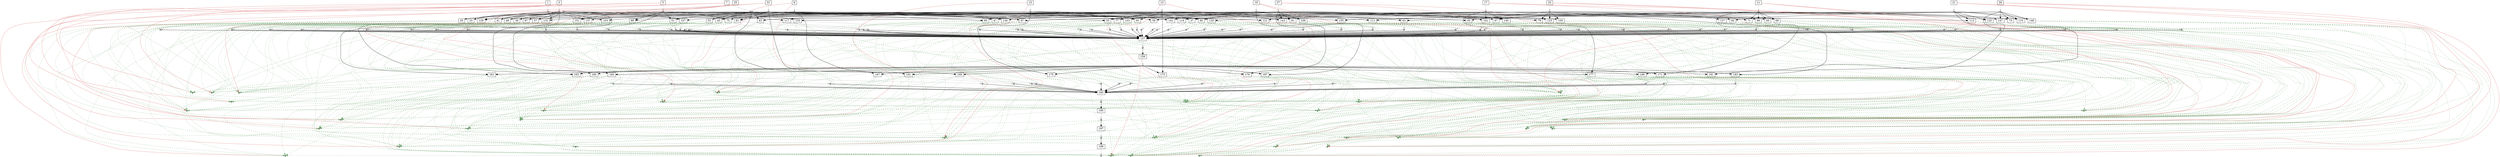 strict digraph  {
	node [label="\N"];
	1	 [height=0,
		shape=rect,
		size=13.8,
		width=0];
	2	 [fillcolor=gray,
		height=0.1,
		label="",
		shape=rect,
		size=0,
		style=filled,
		width=0.1];
	1 -> 2	 [color=gray,
		size=12601510.0];
	201	 [fillcolor="#88bb88",
		height=0.1,
		label="",
		shape=rect,
		size=0,
		style=filled,
		width=0.1];
	1 -> 201	 [color="#dd7777",
		size=4279284.0,
		weight=0];
	202	 [fillcolor="#88bb88",
		height=0.1,
		label="",
		shape=rect,
		size=0,
		style=filled,
		width=0.1];
	1 -> 202	 [color="#dd7777",
		size=4279284.0,
		weight=0];
	33	 [height=0,
		shape=rect,
		size=10.61,
		width=0];
	2 -> 33	 [size=0];
	117	 [height=0,
		shape=rect,
		size=10.59,
		width=0];
	2 -> 117	 [size=0];
	129	 [height=0,
		shape=rect,
		size=10.47,
		width=0];
	2 -> 129	 [size=0];
	137	 [height=0,
		shape=rect,
		size=10.52,
		width=0];
	2 -> 137	 [size=0];
	161	 [height=0,
		shape=rect,
		size=10.68,
		width=0];
	2 -> 161	 [size=0];
	3	 [height=0,
		shape=rect,
		size=13.42,
		width=0];
	4	 [fillcolor=gray,
		height=0.1,
		label="",
		shape=rect,
		size=0,
		style=filled,
		width=0.1];
	3 -> 4	 [color=gray,
		size=12524202.0];
	203	 [fillcolor="#88bb88",
		height=0.1,
		label="",
		shape=rect,
		size=0,
		style=filled,
		width=0.1];
	3 -> 203	 [color="#dd7777",
		size=4279284.0,
		weight=0];
	204	 [fillcolor="#88bb88",
		height=0.1,
		label="",
		shape=rect,
		size=0,
		style=filled,
		width=0.1];
	3 -> 204	 [color="#dd7777",
		size=4279284.0,
		weight=0];
	35	 [height=0,
		shape=rect,
		size=10.63,
		width=0];
	4 -> 35	 [size=0];
	37	 [height=0,
		shape=rect,
		size=10.45,
		width=0];
	4 -> 37	 [size=0];
	39	 [height=0,
		shape=rect,
		size=10.73,
		width=0];
	4 -> 39	 [size=0];
	87	 [height=0,
		shape=rect,
		size=10.75,
		width=0];
	4 -> 87	 [size=0];
	103	 [height=0,
		shape=rect,
		size=10.61,
		width=0];
	4 -> 103	 [size=0];
	163	 [height=0,
		shape=rect,
		size=10.79,
		width=0];
	4 -> 163	 [size=0];
	5	 [height=0,
		shape=rect,
		size=13.64,
		width=0];
	6	 [fillcolor=gray,
		height=0.1,
		label="",
		shape=rect,
		size=0,
		style=filled,
		width=0.1];
	5 -> 6	 [color=gray,
		size=12502684.0];
	205	 [fillcolor="#88bb88",
		height=0.1,
		label="",
		shape=rect,
		size=0,
		style=filled,
		width=0.1];
	5 -> 205	 [color="#dd7777",
		size=4279284.0,
		weight=0];
	206	 [fillcolor="#88bb88",
		height=0.1,
		label="",
		shape=rect,
		size=0,
		style=filled,
		width=0.1];
	5 -> 206	 [color="#dd7777",
		size=4279284.0,
		weight=0];
	41	 [height=0,
		shape=rect,
		size=10.59,
		width=0];
	6 -> 41	 [size=0];
	51	 [height=0,
		shape=rect,
		size=10.59,
		width=0];
	6 -> 51	 [size=0];
	75	 [height=0,
		shape=rect,
		size=10.62,
		width=0];
	6 -> 75	 [size=0];
	89	 [height=0,
		shape=rect,
		size=10.6,
		width=0];
	6 -> 89	 [size=0];
	97	 [height=0,
		shape=rect,
		size=10.62,
		width=0];
	6 -> 97	 [size=0];
	119	 [height=0,
		shape=rect,
		size=10.61,
		width=0];
	6 -> 119	 [size=0];
	151	 [height=0,
		shape=rect,
		size=10.49,
		width=0];
	6 -> 151	 [size=0];
	165	 [height=0,
		shape=rect,
		size=11.06,
		width=0];
	6 -> 165	 [size=0];
	7	 [height=0,
		shape=rect,
		size=13.56,
		width=0];
	8	 [fillcolor=gray,
		height=0.1,
		label="",
		shape=rect,
		size=0,
		style=filled,
		width=0.1];
	7 -> 8	 [color=gray,
		size=12538302.0];
	207	 [fillcolor="#88bb88",
		height=0.1,
		label="",
		shape=rect,
		size=0,
		style=filled,
		width=0.1];
	7 -> 207	 [color="#dd7777",
		size=4279284.0,
		weight=0];
	208	 [fillcolor="#88bb88",
		height=0.1,
		label="",
		shape=rect,
		size=0,
		style=filled,
		width=0.1];
	7 -> 208	 [color="#dd7777",
		size=4279284.0,
		weight=0];
	8 -> 35	 [size=0];
	43	 [height=0,
		shape=rect,
		size=10.57,
		width=0];
	8 -> 43	 [size=0];
	45	 [height=0,
		shape=rect,
		size=10.61,
		width=0];
	8 -> 45	 [size=0];
	47	 [height=0,
		shape=rect,
		size=10.6,
		width=0];
	8 -> 47	 [size=0];
	49	 [height=0,
		shape=rect,
		size=10.63,
		width=0];
	8 -> 49	 [size=0];
	53	 [height=0,
		shape=rect,
		size=10.68,
		width=0];
	8 -> 53	 [size=0];
	111	 [height=0,
		shape=rect,
		size=10.52,
		width=0];
	8 -> 111	 [size=0];
	121	 [height=0,
		shape=rect,
		size=10.44,
		width=0];
	8 -> 121	 [size=0];
	139	 [height=0,
		shape=rect,
		size=10.68,
		width=0];
	8 -> 139	 [size=0];
	167	 [height=0,
		shape=rect,
		size=10.94,
		width=0];
	8 -> 167	 [size=0];
	9	 [height=0,
		shape=rect,
		size=13.69,
		width=0];
	10	 [fillcolor=gray,
		height=0.1,
		label="",
		shape=rect,
		size=0,
		style=filled,
		width=0.1];
	9 -> 10	 [color=gray,
		size=12539774.0];
	209	 [fillcolor="#88bb88",
		height=0.1,
		label="",
		shape=rect,
		size=0,
		style=filled,
		width=0.1];
	9 -> 209	 [color="#dd7777",
		size=4279284.0,
		weight=0];
	210	 [fillcolor="#88bb88",
		height=0.1,
		label="",
		shape=rect,
		size=0,
		style=filled,
		width=0.1];
	9 -> 210	 [color="#dd7777",
		size=4279284.0,
		weight=0];
	10 -> 51	 [size=0];
	10 -> 53	 [size=0];
	55	 [height=0,
		shape=rect,
		size=10.49,
		width=0];
	10 -> 55	 [size=0];
	57	 [height=0,
		shape=rect,
		size=10.5,
		width=0];
	10 -> 57	 [size=0];
	59	 [height=0,
		shape=rect,
		size=10.5,
		width=0];
	10 -> 59	 [size=0];
	61	 [height=0,
		shape=rect,
		size=10.41,
		width=0];
	10 -> 61	 [size=0];
	141	 [height=0,
		shape=rect,
		size=10.54,
		width=0];
	10 -> 141	 [size=0];
	169	 [height=0,
		shape=rect,
		size=10.86,
		width=0];
	10 -> 169	 [size=0];
	11	 [height=0,
		shape=rect,
		size=13.38,
		width=0];
	12	 [fillcolor=gray,
		height=0.1,
		label="",
		shape=rect,
		size=0,
		style=filled,
		width=0.1];
	11 -> 12	 [color=gray,
		size=12575442.0];
	211	 [fillcolor="#88bb88",
		height=0.1,
		label="",
		shape=rect,
		size=0,
		style=filled,
		width=0.1];
	11 -> 211	 [color="#dd7777",
		size=4279284.0,
		weight=0];
	212	 [fillcolor="#88bb88",
		height=0.1,
		label="",
		shape=rect,
		size=0,
		style=filled,
		width=0.1];
	11 -> 212	 [color="#dd7777",
		size=4279284.0,
		weight=0];
	63	 [height=0,
		shape=rect,
		size=10.52,
		width=0];
	12 -> 63	 [size=0];
	65	 [height=0,
		shape=rect,
		size=10.49,
		width=0];
	12 -> 65	 [size=0];
	67	 [height=0,
		shape=rect,
		size=10.54,
		width=0];
	12 -> 67	 [size=0];
	69	 [height=0,
		shape=rect,
		size=10.63,
		width=0];
	12 -> 69	 [size=0];
	71	 [height=0,
		shape=rect,
		size=10.67,
		width=0];
	12 -> 71	 [size=0];
	73	 [height=0,
		shape=rect,
		size=10.55,
		width=0];
	12 -> 73	 [size=0];
	99	 [height=0,
		shape=rect,
		size=10.56,
		width=0];
	12 -> 99	 [size=0];
	147	 [height=0,
		shape=rect,
		size=10.51,
		width=0];
	12 -> 147	 [size=0];
	171	 [height=0,
		shape=rect,
		size=10.67,
		width=0];
	12 -> 171	 [size=0];
	13	 [height=0,
		shape=rect,
		size=13.68,
		width=0];
	14	 [fillcolor=gray,
		height=0.1,
		label="",
		shape=rect,
		size=0,
		style=filled,
		width=0.1];
	13 -> 14	 [color=gray,
		size=12570140.0];
	213	 [fillcolor="#88bb88",
		height=0.1,
		label="",
		shape=rect,
		size=0,
		style=filled,
		width=0.1];
	13 -> 213	 [color="#dd7777",
		size=4279284.0,
		weight=0];
	214	 [fillcolor="#88bb88",
		height=0.1,
		label="",
		shape=rect,
		size=0,
		style=filled,
		width=0.1];
	13 -> 214	 [color="#dd7777",
		size=4279284.0,
		weight=0];
	14 -> 43	 [size=0];
	14 -> 63	 [size=0];
	14 -> 75	 [size=0];
	77	 [height=0,
		shape=rect,
		size=10.71,
		width=0];
	14 -> 77	 [size=0];
	79	 [height=0,
		shape=rect,
		size=10.57,
		width=0];
	14 -> 79	 [size=0];
	81	 [height=0,
		shape=rect,
		size=10.5,
		width=0];
	14 -> 81	 [size=0];
	83	 [height=0,
		shape=rect,
		size=10.51,
		width=0];
	14 -> 83	 [size=0];
	85	 [height=0,
		shape=rect,
		size=10.62,
		width=0];
	14 -> 85	 [size=0];
	91	 [height=0,
		shape=rect,
		size=10.56,
		width=0];
	14 -> 91	 [size=0];
	143	 [height=0,
		shape=rect,
		size=10.74,
		width=0];
	14 -> 143	 [size=0];
	173	 [height=0,
		shape=rect,
		size=10.9,
		width=0];
	14 -> 173	 [size=0];
	15	 [height=0,
		shape=rect,
		size=13.68,
		width=0];
	16	 [fillcolor=gray,
		height=0.1,
		label="",
		shape=rect,
		size=0,
		style=filled,
		width=0.1];
	15 -> 16	 [color=gray,
		size=12545604.0];
	215	 [fillcolor="#88bb88",
		height=0.1,
		label="",
		shape=rect,
		size=0,
		style=filled,
		width=0.1];
	15 -> 215	 [color="#dd7777",
		size=4279284.0,
		weight=0];
	216	 [fillcolor="#88bb88",
		height=0.1,
		label="",
		shape=rect,
		size=0,
		style=filled,
		width=0.1];
	15 -> 216	 [color="#dd7777",
		size=4279284.0,
		weight=0];
	16 -> 45	 [size=0];
	16 -> 77	 [size=0];
	16 -> 87	 [size=0];
	16 -> 89	 [size=0];
	16 -> 91	 [size=0];
	93	 [height=0,
		shape=rect,
		size=10.28,
		width=0];
	16 -> 93	 [size=0];
	95	 [height=0,
		shape=rect,
		size=10.63,
		width=0];
	16 -> 95	 [size=0];
	131	 [height=0,
		shape=rect,
		size=10.61,
		width=0];
	16 -> 131	 [size=0];
	175	 [height=0,
		shape=rect,
		size=10.64,
		width=0];
	16 -> 175	 [size=0];
	17	 [height=0,
		shape=rect,
		size=13.38,
		width=0];
	18	 [fillcolor=gray,
		height=0.1,
		label="",
		shape=rect,
		size=0,
		style=filled,
		width=0.1];
	17 -> 18	 [color=gray,
		size=12551098.0];
	217	 [fillcolor="#88bb88",
		height=0.1,
		label="",
		shape=rect,
		size=0,
		style=filled,
		width=0.1];
	17 -> 217	 [color="#dd7777",
		size=4279284.0,
		weight=0];
	218	 [fillcolor="#88bb88",
		height=0.1,
		label="",
		shape=rect,
		size=0,
		style=filled,
		width=0.1];
	17 -> 218	 [color="#dd7777",
		size=4279284.0,
		weight=0];
	18 -> 65	 [size=0];
	18 -> 97	 [size=0];
	18 -> 99	 [size=0];
	101	 [height=0,
		shape=rect,
		size=10.52,
		width=0];
	18 -> 101	 [size=0];
	133	 [height=0,
		shape=rect,
		size=10.63,
		width=0];
	18 -> 133	 [size=0];
	145	 [height=0,
		shape=rect,
		size=10.48,
		width=0];
	18 -> 145	 [size=0];
	177	 [height=0,
		shape=rect,
		size=10.87,
		width=0];
	18 -> 177	 [size=0];
	19	 [height=0,
		shape=rect,
		size=13.64,
		width=0];
	20	 [fillcolor=gray,
		height=0.1,
		label="",
		shape=rect,
		size=0,
		style=filled,
		width=0.1];
	19 -> 20	 [color=gray,
		size=12529872.0];
	219	 [fillcolor="#88bb88",
		height=0.1,
		label="",
		shape=rect,
		size=0,
		style=filled,
		width=0.1];
	19 -> 219	 [color="#dd7777",
		size=4279284.0,
		weight=0];
	220	 [fillcolor="#88bb88",
		height=0.1,
		label="",
		shape=rect,
		size=0,
		style=filled,
		width=0.1];
	19 -> 220	 [color="#dd7777",
		size=4279284.0,
		weight=0];
	20 -> 47	 [size=0];
	20 -> 55	 [size=0];
	20 -> 67	 [size=0];
	20 -> 103	 [size=0];
	105	 [height=0,
		shape=rect,
		size=10.41,
		width=0];
	20 -> 105	 [size=0];
	107	 [height=0,
		shape=rect,
		size=10.74,
		width=0];
	20 -> 107	 [size=0];
	109	 [height=0,
		shape=rect,
		size=10.48,
		width=0];
	20 -> 109	 [size=0];
	123	 [height=0,
		shape=rect,
		size=10.78,
		width=0];
	20 -> 123	 [size=0];
	179	 [height=0,
		shape=rect,
		size=10.56,
		width=0];
	20 -> 179	 [size=0];
	21	 [height=0,
		shape=rect,
		size=13.57,
		width=0];
	22	 [fillcolor=gray,
		height=0.1,
		label="",
		shape=rect,
		size=0,
		style=filled,
		width=0.1];
	21 -> 22	 [color=gray,
		size=12539322.0];
	221	 [fillcolor="#88bb88",
		height=0.1,
		label="",
		shape=rect,
		size=0,
		style=filled,
		width=0.1];
	21 -> 221	 [color="#dd7777",
		size=4279284.0,
		weight=0];
	222	 [fillcolor="#88bb88",
		height=0.1,
		label="",
		shape=rect,
		size=0,
		style=filled,
		width=0.1];
	21 -> 222	 [color="#dd7777",
		size=4279284.0,
		weight=0];
	22 -> 37	 [size=0];
	22 -> 111	 [size=0];
	113	 [height=0,
		shape=rect,
		size=10.71,
		width=0];
	22 -> 113	 [size=0];
	115	 [height=0,
		shape=rect,
		size=10.46,
		width=0];
	22 -> 115	 [size=0];
	125	 [height=0,
		shape=rect,
		size=10.59,
		width=0];
	22 -> 125	 [size=0];
	135	 [height=0,
		shape=rect,
		size=10.67,
		width=0];
	22 -> 135	 [size=0];
	149	 [height=0,
		shape=rect,
		size=10.44,
		width=0];
	22 -> 149	 [size=0];
	181	 [height=0,
		shape=rect,
		size=10.67,
		width=0];
	22 -> 181	 [size=0];
	23	 [height=0,
		shape=rect,
		size=13.57,
		width=0];
	24	 [fillcolor=gray,
		height=0.1,
		label="",
		shape=rect,
		size=0,
		style=filled,
		width=0.1];
	23 -> 24	 [color=gray,
		size=12521048.0];
	223	 [fillcolor="#88bb88",
		height=0.1,
		label="",
		shape=rect,
		size=0,
		style=filled,
		width=0.1];
	23 -> 223	 [color="#dd7777",
		size=4279284.0,
		weight=0];
	224	 [fillcolor="#88bb88",
		height=0.1,
		label="",
		shape=rect,
		size=0,
		style=filled,
		width=0.1];
	23 -> 224	 [color="#dd7777",
		size=4279284.0,
		weight=0];
	24 -> 69	 [size=0];
	24 -> 79	 [size=0];
	24 -> 93	 [size=0];
	24 -> 105	 [size=0];
	24 -> 117	 [size=0];
	24 -> 119	 [size=0];
	24 -> 121	 [size=0];
	24 -> 123	 [size=0];
	24 -> 125	 [size=0];
	127	 [height=0,
		shape=rect,
		size=10.49,
		width=0];
	24 -> 127	 [size=0];
	183	 [height=0,
		shape=rect,
		size=10.68,
		width=0];
	24 -> 183	 [size=0];
	25	 [height=0,
		shape=rect,
		size=13.78,
		width=0];
	26	 [fillcolor=gray,
		height=0.1,
		label="",
		shape=rect,
		size=0,
		style=filled,
		width=0.1];
	25 -> 26	 [color=gray,
		size=12544798.0];
	225	 [fillcolor="#88bb88",
		height=0.1,
		label="",
		shape=rect,
		size=0,
		style=filled,
		width=0.1];
	25 -> 225	 [color="#dd7777",
		size=4279284.0,
		weight=0];
	226	 [fillcolor="#88bb88",
		height=0.1,
		label="",
		shape=rect,
		size=0,
		style=filled,
		width=0.1];
	25 -> 226	 [color="#dd7777",
		size=4279284.0,
		weight=0];
	26 -> 33	 [size=0];
	26 -> 41	 [size=0];
	26 -> 49	 [size=0];
	26 -> 57	 [size=0];
	26 -> 107	 [size=0];
	26 -> 129	 [size=0];
	26 -> 131	 [size=0];
	26 -> 133	 [size=0];
	26 -> 135	 [size=0];
	185	 [height=0,
		shape=rect,
		size=10.51,
		width=0];
	26 -> 185	 [size=0];
	27	 [height=0,
		shape=rect,
		size=13.62,
		width=0];
	28	 [fillcolor=gray,
		height=0.1,
		label="",
		shape=rect,
		size=0,
		style=filled,
		width=0.1];
	27 -> 28	 [color=gray,
		size=12559966.0];
	227	 [fillcolor="#88bb88",
		height=0.1,
		label="",
		shape=rect,
		size=0,
		style=filled,
		width=0.1];
	27 -> 227	 [color="#dd7777",
		size=4279284.0,
		weight=0];
	228	 [fillcolor="#88bb88",
		height=0.1,
		label="",
		shape=rect,
		size=0,
		style=filled,
		width=0.1];
	27 -> 228	 [color="#dd7777",
		size=4279284.0,
		weight=0];
	28 -> 59	 [size=0];
	28 -> 71	 [size=0];
	28 -> 81	 [size=0];
	28 -> 95	 [size=0];
	28 -> 101	 [size=0];
	28 -> 109	 [size=0];
	28 -> 113	 [size=0];
	28 -> 137	 [size=0];
	28 -> 139	 [size=0];
	28 -> 141	 [size=0];
	28 -> 143	 [size=0];
	28 -> 145	 [size=0];
	153	 [height=0,
		shape=rect,
		size=10.63,
		width=0];
	28 -> 153	 [size=0];
	187	 [height=0,
		shape=rect,
		size=10.75,
		width=0];
	28 -> 187	 [size=0];
	29	 [height=0,
		shape=rect,
		size=13.54,
		width=0];
	30	 [fillcolor=gray,
		height=0.1,
		label="",
		shape=rect,
		size=0,
		style=filled,
		width=0.1];
	29 -> 30	 [color=gray,
		size=12508528.0];
	229	 [fillcolor="#88bb88",
		height=0.1,
		label="",
		shape=rect,
		size=0,
		style=filled,
		width=0.1];
	29 -> 229	 [color="#dd7777",
		size=4279284.0,
		weight=0];
	230	 [fillcolor="#88bb88",
		height=0.1,
		label="",
		shape=rect,
		size=0,
		style=filled,
		width=0.1];
	29 -> 230	 [color="#dd7777",
		size=4279284.0,
		weight=0];
	30 -> 73	 [size=0];
	30 -> 83	 [size=0];
	30 -> 115	 [size=0];
	30 -> 147	 [size=0];
	30 -> 149	 [size=0];
	155	 [height=0,
		shape=rect,
		size=10.49,
		width=0];
	30 -> 155	 [size=0];
	189	 [height=0,
		shape=rect,
		size=10.48,
		width=0];
	30 -> 189	 [size=0];
	31	 [height=0,
		shape=rect,
		size=13.15,
		width=0];
	32	 [fillcolor=gray,
		height=0.1,
		label="",
		shape=rect,
		size=0,
		style=filled,
		width=0.1];
	31 -> 32	 [color=gray,
		size=12537296.0];
	231	 [fillcolor="#88bb88",
		height=0.1,
		label="",
		shape=rect,
		size=0,
		style=filled,
		width=0.1];
	31 -> 231	 [color="#dd7777",
		size=4279284.0,
		weight=0];
	232	 [fillcolor="#88bb88",
		height=0.1,
		label="",
		shape=rect,
		size=0,
		style=filled,
		width=0.1];
	31 -> 232	 [color="#dd7777",
		size=4279284.0,
		weight=0];
	32 -> 39	 [size=0];
	32 -> 61	 [size=0];
	32 -> 85	 [size=0];
	32 -> 151	 [size=0];
	32 -> 153	 [size=0];
	32 -> 155	 [size=0];
	191	 [height=0,
		shape=rect,
		size=10.52,
		width=0];
	32 -> 191	 [size=0];
	34	 [fillcolor=gray,
		height=0.1,
		label="",
		shape=rect,
		size=0,
		style=filled,
		width=0.1];
	33 -> 34	 [color=gray,
		size=16925638.0];
	33 -> 201	 [color="#77aa77",
		size=0,
		style=dashed,
		weight=0];
	33 -> 202	 [color="#77aa77",
		size=0,
		style=dashed,
		weight=0];
	33 -> 225	 [color="#77aa77",
		size=0,
		style=dashed,
		weight=0];
	33 -> 226	 [color="#77aa77",
		size=0,
		style=dashed,
		weight=0];
	157	 [height=0,
		shape=rect,
		size=4.96,
		width=0];
	34 -> 157	 [size=223794.0];
	36	 [fillcolor=gray,
		height=0.1,
		label="",
		shape=rect,
		size=0,
		style=filled,
		width=0.1];
	35 -> 36	 [color=gray,
		size=16841834.0];
	35 -> 203	 [color="#77aa77",
		size=0,
		style=dashed,
		weight=0];
	35 -> 204	 [color="#77aa77",
		size=0,
		style=dashed,
		weight=0];
	35 -> 207	 [color="#77aa77",
		size=0,
		style=dashed,
		weight=0];
	35 -> 208	 [color="#77aa77",
		size=0,
		style=dashed,
		weight=0];
	36 -> 157	 [size=223794.0];
	38	 [fillcolor=gray,
		height=0.1,
		label="",
		shape=rect,
		size=0,
		style=filled,
		width=0.1];
	37 -> 38	 [color=gray,
		size=16842854.0];
	37 -> 203	 [color="#77aa77",
		size=0,
		style=dashed,
		weight=0];
	37 -> 204	 [color="#77aa77",
		size=0,
		style=dashed,
		weight=0];
	37 -> 221	 [color="#77aa77",
		size=0,
		style=dashed,
		weight=0];
	37 -> 222	 [color="#77aa77",
		size=0,
		style=dashed,
		weight=0];
	38 -> 157	 [size=223794.0];
	40	 [fillcolor=gray,
		height=0.1,
		label="",
		shape=rect,
		size=0,
		style=filled,
		width=0.1];
	39 -> 40	 [color=gray,
		size=16840828.0];
	39 -> 203	 [color="#77aa77",
		size=0,
		style=dashed,
		weight=0];
	39 -> 204	 [color="#77aa77",
		size=0,
		style=dashed,
		weight=0];
	39 -> 231	 [color="#77aa77",
		size=0,
		style=dashed,
		weight=0];
	39 -> 232	 [color="#77aa77",
		size=0,
		style=dashed,
		weight=0];
	40 -> 157	 [size=223794.0];
	42	 [fillcolor=gray,
		height=0.1,
		label="",
		shape=rect,
		size=0,
		style=filled,
		width=0.1];
	41 -> 42	 [color=gray,
		size=16826812.0];
	41 -> 205	 [color="#77aa77",
		size=0,
		style=dashed,
		weight=0];
	41 -> 206	 [color="#77aa77",
		size=0,
		style=dashed,
		weight=0];
	41 -> 225	 [color="#77aa77",
		size=0,
		style=dashed,
		weight=0];
	41 -> 226	 [color="#77aa77",
		size=0,
		style=dashed,
		weight=0];
	42 -> 157	 [size=223794.0];
	44	 [fillcolor=gray,
		height=0.1,
		label="",
		shape=rect,
		size=0,
		style=filled,
		width=0.1];
	43 -> 44	 [color=gray,
		size=16887772.0];
	43 -> 207	 [color="#77aa77",
		size=0,
		style=dashed,
		weight=0];
	43 -> 208	 [color="#77aa77",
		size=0,
		style=dashed,
		weight=0];
	43 -> 213	 [color="#77aa77",
		size=0,
		style=dashed,
		weight=0];
	43 -> 214	 [color="#77aa77",
		size=0,
		style=dashed,
		weight=0];
	44 -> 157	 [size=223794.0];
	46	 [fillcolor=gray,
		height=0.1,
		label="",
		shape=rect,
		size=0,
		style=filled,
		width=0.1];
	45 -> 46	 [color=gray,
		size=16863236.0];
	45 -> 207	 [color="#77aa77",
		size=0,
		style=dashed,
		weight=0];
	45 -> 208	 [color="#77aa77",
		size=0,
		style=dashed,
		weight=0];
	45 -> 215	 [color="#77aa77",
		size=0,
		style=dashed,
		weight=0];
	45 -> 216	 [color="#77aa77",
		size=0,
		style=dashed,
		weight=0];
	46 -> 157	 [size=223794.0];
	48	 [fillcolor=gray,
		height=0.1,
		label="",
		shape=rect,
		size=0,
		style=filled,
		width=0.1];
	47 -> 48	 [color=gray,
		size=16847504.0];
	47 -> 207	 [color="#77aa77",
		size=0,
		style=dashed,
		weight=0];
	47 -> 208	 [color="#77aa77",
		size=0,
		style=dashed,
		weight=0];
	47 -> 219	 [color="#77aa77",
		size=0,
		style=dashed,
		weight=0];
	47 -> 220	 [color="#77aa77",
		size=0,
		style=dashed,
		weight=0];
	48 -> 157	 [size=223794.0];
	50	 [fillcolor=gray,
		height=0.1,
		label="",
		shape=rect,
		size=0,
		style=filled,
		width=0.1];
	49 -> 50	 [color=gray,
		size=16862430.0];
	49 -> 207	 [color="#77aa77",
		size=0,
		style=dashed,
		weight=0];
	49 -> 208	 [color="#77aa77",
		size=0,
		style=dashed,
		weight=0];
	49 -> 225	 [color="#77aa77",
		size=0,
		style=dashed,
		weight=0];
	49 -> 226	 [color="#77aa77",
		size=0,
		style=dashed,
		weight=0];
	50 -> 157	 [size=223794.0];
	52	 [fillcolor=gray,
		height=0.1,
		label="",
		shape=rect,
		size=0,
		style=filled,
		width=0.1];
	51 -> 52	 [color=gray,
		size=16821788.0];
	51 -> 205	 [color="#77aa77",
		size=0,
		style=dashed,
		weight=0];
	51 -> 206	 [color="#77aa77",
		size=0,
		style=dashed,
		weight=0];
	51 -> 209	 [color="#77aa77",
		size=0,
		style=dashed,
		weight=0];
	51 -> 210	 [color="#77aa77",
		size=0,
		style=dashed,
		weight=0];
	52 -> 157	 [size=223794.0];
	54	 [fillcolor=gray,
		height=0.1,
		label="",
		shape=rect,
		size=0,
		style=filled,
		width=0.1];
	53 -> 54	 [color=gray,
		size=16857406.0];
	53 -> 207	 [color="#77aa77",
		size=0,
		style=dashed,
		weight=0];
	53 -> 208	 [color="#77aa77",
		size=0,
		style=dashed,
		weight=0];
	53 -> 209	 [color="#77aa77",
		size=0,
		style=dashed,
		weight=0];
	53 -> 210	 [color="#77aa77",
		size=0,
		style=dashed,
		weight=0];
	54 -> 157	 [size=223794.0];
	56	 [fillcolor=gray,
		height=0.1,
		label="",
		shape=rect,
		size=0,
		style=filled,
		width=0.1];
	55 -> 56	 [color=gray,
		size=16848976.0];
	55 -> 209	 [color="#77aa77",
		size=0,
		style=dashed,
		weight=0];
	55 -> 210	 [color="#77aa77",
		size=0,
		style=dashed,
		weight=0];
	55 -> 219	 [color="#77aa77",
		size=0,
		style=dashed,
		weight=0];
	55 -> 220	 [color="#77aa77",
		size=0,
		style=dashed,
		weight=0];
	56 -> 157	 [size=223794.0];
	58	 [fillcolor=gray,
		height=0.1,
		label="",
		shape=rect,
		size=0,
		style=filled,
		width=0.1];
	57 -> 58	 [color=gray,
		size=16863902.0];
	57 -> 209	 [color="#77aa77",
		size=0,
		style=dashed,
		weight=0];
	57 -> 210	 [color="#77aa77",
		size=0,
		style=dashed,
		weight=0];
	57 -> 225	 [color="#77aa77",
		size=0,
		style=dashed,
		weight=0];
	57 -> 226	 [color="#77aa77",
		size=0,
		style=dashed,
		weight=0];
	58 -> 157	 [size=223794.0];
	60	 [fillcolor=gray,
		height=0.1,
		label="",
		shape=rect,
		size=0,
		style=filled,
		width=0.1];
	59 -> 60	 [color=gray,
		size=16879070.0];
	59 -> 209	 [color="#77aa77",
		size=0,
		style=dashed,
		weight=0];
	59 -> 210	 [color="#77aa77",
		size=0,
		style=dashed,
		weight=0];
	59 -> 227	 [color="#77aa77",
		size=0,
		style=dashed,
		weight=0];
	59 -> 228	 [color="#77aa77",
		size=0,
		style=dashed,
		weight=0];
	60 -> 157	 [size=223794.0];
	62	 [fillcolor=gray,
		height=0.1,
		label="",
		shape=rect,
		size=0,
		style=filled,
		width=0.1];
	61 -> 62	 [color=gray,
		size=16856400.0];
	61 -> 209	 [color="#77aa77",
		size=0,
		style=dashed,
		weight=0];
	61 -> 210	 [color="#77aa77",
		size=0,
		style=dashed,
		weight=0];
	61 -> 231	 [color="#77aa77",
		size=0,
		style=dashed,
		weight=0];
	61 -> 232	 [color="#77aa77",
		size=0,
		style=dashed,
		weight=0];
	62 -> 157	 [size=223794.0];
	64	 [fillcolor=gray,
		height=0.1,
		label="",
		shape=rect,
		size=0,
		style=filled,
		width=0.1];
	63 -> 64	 [color=gray,
		size=16924912.0];
	63 -> 211	 [color="#77aa77",
		size=0,
		style=dashed,
		weight=0];
	63 -> 212	 [color="#77aa77",
		size=0,
		style=dashed,
		weight=0];
	63 -> 213	 [color="#77aa77",
		size=0,
		style=dashed,
		weight=0];
	63 -> 214	 [color="#77aa77",
		size=0,
		style=dashed,
		weight=0];
	64 -> 157	 [size=223794.0];
	66	 [fillcolor=gray,
		height=0.1,
		label="",
		shape=rect,
		size=0,
		style=filled,
		width=0.1];
	65 -> 66	 [color=gray,
		size=16905870.0];
	65 -> 211	 [color="#77aa77",
		size=0,
		style=dashed,
		weight=0];
	65 -> 212	 [color="#77aa77",
		size=0,
		style=dashed,
		weight=0];
	65 -> 217	 [color="#77aa77",
		size=0,
		style=dashed,
		weight=0];
	65 -> 218	 [color="#77aa77",
		size=0,
		style=dashed,
		weight=0];
	66 -> 157	 [size=223794.0];
	68	 [fillcolor=gray,
		height=0.1,
		label="",
		shape=rect,
		size=0,
		style=filled,
		width=0.1];
	67 -> 68	 [color=gray,
		size=16884644.0];
	67 -> 211	 [color="#77aa77",
		size=0,
		style=dashed,
		weight=0];
	67 -> 212	 [color="#77aa77",
		size=0,
		style=dashed,
		weight=0];
	67 -> 219	 [color="#77aa77",
		size=0,
		style=dashed,
		weight=0];
	67 -> 220	 [color="#77aa77",
		size=0,
		style=dashed,
		weight=0];
	68 -> 157	 [size=223794.0];
	70	 [fillcolor=gray,
		height=0.1,
		label="",
		shape=rect,
		size=0,
		style=filled,
		width=0.1];
	69 -> 70	 [color=gray,
		size=16875820.0];
	69 -> 211	 [color="#77aa77",
		size=0,
		style=dashed,
		weight=0];
	69 -> 212	 [color="#77aa77",
		size=0,
		style=dashed,
		weight=0];
	69 -> 223	 [color="#77aa77",
		size=0,
		style=dashed,
		weight=0];
	69 -> 224	 [color="#77aa77",
		size=0,
		style=dashed,
		weight=0];
	70 -> 157	 [size=223794.0];
	72	 [fillcolor=gray,
		height=0.1,
		label="",
		shape=rect,
		size=0,
		style=filled,
		width=0.1];
	71 -> 72	 [color=gray,
		size=16914738.0];
	71 -> 211	 [color="#77aa77",
		size=0,
		style=dashed,
		weight=0];
	71 -> 212	 [color="#77aa77",
		size=0,
		style=dashed,
		weight=0];
	71 -> 227	 [color="#77aa77",
		size=0,
		style=dashed,
		weight=0];
	71 -> 228	 [color="#77aa77",
		size=0,
		style=dashed,
		weight=0];
	72 -> 157	 [size=223794.0];
	74	 [fillcolor=gray,
		height=0.1,
		label="",
		shape=rect,
		size=0,
		style=filled,
		width=0.1];
	73 -> 74	 [color=gray,
		size=16863300.0];
	73 -> 211	 [color="#77aa77",
		size=0,
		style=dashed,
		weight=0];
	73 -> 212	 [color="#77aa77",
		size=0,
		style=dashed,
		weight=0];
	73 -> 229	 [color="#77aa77",
		size=0,
		style=dashed,
		weight=0];
	73 -> 230	 [color="#77aa77",
		size=0,
		style=dashed,
		weight=0];
	74 -> 157	 [size=223794.0];
	76	 [fillcolor=gray,
		height=0.1,
		label="",
		shape=rect,
		size=0,
		style=filled,
		width=0.1];
	75 -> 76	 [color=gray,
		size=16852154.0];
	75 -> 205	 [color="#77aa77",
		size=0,
		style=dashed,
		weight=0];
	75 -> 206	 [color="#77aa77",
		size=0,
		style=dashed,
		weight=0];
	75 -> 213	 [color="#77aa77",
		size=0,
		style=dashed,
		weight=0];
	75 -> 214	 [color="#77aa77",
		size=0,
		style=dashed,
		weight=0];
	76 -> 157	 [size=223794.0];
	78	 [fillcolor=gray,
		height=0.1,
		label="",
		shape=rect,
		size=0,
		style=filled,
		width=0.1];
	77 -> 78	 [color=gray,
		size=16895074.0];
	77 -> 213	 [color="#77aa77",
		size=0,
		style=dashed,
		weight=0];
	77 -> 214	 [color="#77aa77",
		size=0,
		style=dashed,
		weight=0];
	77 -> 215	 [color="#77aa77",
		size=0,
		style=dashed,
		weight=0];
	77 -> 216	 [color="#77aa77",
		size=0,
		style=dashed,
		weight=0];
	78 -> 157	 [size=223794.0];
	80	 [fillcolor=gray,
		height=0.1,
		label="",
		shape=rect,
		size=0,
		style=filled,
		width=0.1];
	79 -> 80	 [color=gray,
		size=16870518.0];
	79 -> 213	 [color="#77aa77",
		size=0,
		style=dashed,
		weight=0];
	79 -> 214	 [color="#77aa77",
		size=0,
		style=dashed,
		weight=0];
	79 -> 223	 [color="#77aa77",
		size=0,
		style=dashed,
		weight=0];
	79 -> 224	 [color="#77aa77",
		size=0,
		style=dashed,
		weight=0];
	80 -> 157	 [size=223794.0];
	82	 [fillcolor=gray,
		height=0.1,
		label="",
		shape=rect,
		size=0,
		style=filled,
		width=0.1];
	81 -> 82	 [color=gray,
		size=16909436.0];
	81 -> 213	 [color="#77aa77",
		size=0,
		style=dashed,
		weight=0];
	81 -> 214	 [color="#77aa77",
		size=0,
		style=dashed,
		weight=0];
	81 -> 227	 [color="#77aa77",
		size=0,
		style=dashed,
		weight=0];
	81 -> 228	 [color="#77aa77",
		size=0,
		style=dashed,
		weight=0];
	82 -> 157	 [size=223794.0];
	84	 [fillcolor=gray,
		height=0.1,
		label="",
		shape=rect,
		size=0,
		style=filled,
		width=0.1];
	83 -> 84	 [color=gray,
		size=16857998.0];
	83 -> 213	 [color="#77aa77",
		size=0,
		style=dashed,
		weight=0];
	83 -> 214	 [color="#77aa77",
		size=0,
		style=dashed,
		weight=0];
	83 -> 229	 [color="#77aa77",
		size=0,
		style=dashed,
		weight=0];
	83 -> 230	 [color="#77aa77",
		size=0,
		style=dashed,
		weight=0];
	84 -> 157	 [size=223794.0];
	86	 [fillcolor=gray,
		height=0.1,
		label="",
		shape=rect,
		size=0,
		style=filled,
		width=0.1];
	85 -> 86	 [color=gray,
		size=16886766.0];
	85 -> 213	 [color="#77aa77",
		size=0,
		style=dashed,
		weight=0];
	85 -> 214	 [color="#77aa77",
		size=0,
		style=dashed,
		weight=0];
	85 -> 231	 [color="#77aa77",
		size=0,
		style=dashed,
		weight=0];
	85 -> 232	 [color="#77aa77",
		size=0,
		style=dashed,
		weight=0];
	86 -> 157	 [size=223794.0];
	88	 [fillcolor=gray,
		height=0.1,
		label="",
		shape=rect,
		size=0,
		style=filled,
		width=0.1];
	87 -> 88	 [color=gray,
		size=16849136.0];
	87 -> 203	 [color="#77aa77",
		size=0,
		style=dashed,
		weight=0];
	87 -> 204	 [color="#77aa77",
		size=0,
		style=dashed,
		weight=0];
	87 -> 215	 [color="#77aa77",
		size=0,
		style=dashed,
		weight=0];
	87 -> 216	 [color="#77aa77",
		size=0,
		style=dashed,
		weight=0];
	88 -> 157	 [size=223794.0];
	90	 [fillcolor=gray,
		height=0.1,
		label="",
		shape=rect,
		size=0,
		style=filled,
		width=0.1];
	89 -> 90	 [color=gray,
		size=16827618.0];
	89 -> 205	 [color="#77aa77",
		size=0,
		style=dashed,
		weight=0];
	89 -> 206	 [color="#77aa77",
		size=0,
		style=dashed,
		weight=0];
	89 -> 215	 [color="#77aa77",
		size=0,
		style=dashed,
		weight=0];
	89 -> 216	 [color="#77aa77",
		size=0,
		style=dashed,
		weight=0];
	90 -> 157	 [size=223794.0];
	92	 [fillcolor=gray,
		height=0.1,
		label="",
		shape=rect,
		size=0,
		style=filled,
		width=0.1];
	91 -> 92	 [color=gray,
		size=16895074.0];
	91 -> 213	 [color="#77aa77",
		size=0,
		style=dashed,
		weight=0];
	91 -> 214	 [color="#77aa77",
		size=0,
		style=dashed,
		weight=0];
	91 -> 215	 [color="#77aa77",
		size=0,
		style=dashed,
		weight=0];
	91 -> 216	 [color="#77aa77",
		size=0,
		style=dashed,
		weight=0];
	92 -> 157	 [size=223794.0];
	94	 [fillcolor=gray,
		height=0.1,
		label="",
		shape=rect,
		size=0,
		style=filled,
		width=0.1];
	93 -> 94	 [color=gray,
		size=16845982.0];
	93 -> 215	 [color="#77aa77",
		size=0,
		style=dashed,
		weight=0];
	93 -> 216	 [color="#77aa77",
		size=0,
		style=dashed,
		weight=0];
	93 -> 223	 [color="#77aa77",
		size=0,
		style=dashed,
		weight=0];
	93 -> 224	 [color="#77aa77",
		size=0,
		style=dashed,
		weight=0];
	94 -> 157	 [size=223794.0];
	96	 [fillcolor=gray,
		height=0.1,
		label="",
		shape=rect,
		size=0,
		style=filled,
		width=0.1];
	95 -> 96	 [color=gray,
		size=16884900.0];
	95 -> 215	 [color="#77aa77",
		size=0,
		style=dashed,
		weight=0];
	95 -> 216	 [color="#77aa77",
		size=0,
		style=dashed,
		weight=0];
	95 -> 227	 [color="#77aa77",
		size=0,
		style=dashed,
		weight=0];
	95 -> 228	 [color="#77aa77",
		size=0,
		style=dashed,
		weight=0];
	96 -> 157	 [size=223794.0];
	98	 [fillcolor=gray,
		height=0.1,
		label="",
		shape=rect,
		size=0,
		style=filled,
		width=0.1];
	97 -> 98	 [color=gray,
		size=16833112.0];
	97 -> 205	 [color="#77aa77",
		size=0,
		style=dashed,
		weight=0];
	97 -> 206	 [color="#77aa77",
		size=0,
		style=dashed,
		weight=0];
	97 -> 217	 [color="#77aa77",
		size=0,
		style=dashed,
		weight=0];
	97 -> 218	 [color="#77aa77",
		size=0,
		style=dashed,
		weight=0];
	98 -> 157	 [size=223794.0];
	100	 [fillcolor=gray,
		height=0.1,
		label="",
		shape=rect,
		size=0,
		style=filled,
		width=0.1];
	99 -> 100	 [color=gray,
		size=16905870.0];
	99 -> 211	 [color="#77aa77",
		size=0,
		style=dashed,
		weight=0];
	99 -> 212	 [color="#77aa77",
		size=0,
		style=dashed,
		weight=0];
	99 -> 217	 [color="#77aa77",
		size=0,
		style=dashed,
		weight=0];
	99 -> 218	 [color="#77aa77",
		size=0,
		style=dashed,
		weight=0];
	100 -> 157	 [size=223794.0];
	102	 [fillcolor=gray,
		height=0.1,
		label="",
		shape=rect,
		size=0,
		style=filled,
		width=0.1];
	101 -> 102	 [color=gray,
		size=16890394.0];
	101 -> 217	 [color="#77aa77",
		size=0,
		style=dashed,
		weight=0];
	101 -> 218	 [color="#77aa77",
		size=0,
		style=dashed,
		weight=0];
	101 -> 227	 [color="#77aa77",
		size=0,
		style=dashed,
		weight=0];
	101 -> 228	 [color="#77aa77",
		size=0,
		style=dashed,
		weight=0];
	102 -> 157	 [size=223794.0];
	104	 [fillcolor=gray,
		height=0.1,
		label="",
		shape=rect,
		size=0,
		style=filled,
		width=0.1];
	103 -> 104	 [color=gray,
		size=16833404.0];
	103 -> 203	 [color="#77aa77",
		size=0,
		style=dashed,
		weight=0];
	103 -> 204	 [color="#77aa77",
		size=0,
		style=dashed,
		weight=0];
	103 -> 219	 [color="#77aa77",
		size=0,
		style=dashed,
		weight=0];
	103 -> 220	 [color="#77aa77",
		size=0,
		style=dashed,
		weight=0];
	104 -> 157	 [size=223794.0];
	106	 [fillcolor=gray,
		height=0.1,
		label="",
		shape=rect,
		size=0,
		style=filled,
		width=0.1];
	105 -> 106	 [color=gray,
		size=16830250.0];
	105 -> 219	 [color="#77aa77",
		size=0,
		style=dashed,
		weight=0];
	105 -> 220	 [color="#77aa77",
		size=0,
		style=dashed,
		weight=0];
	105 -> 223	 [color="#77aa77",
		size=0,
		style=dashed,
		weight=0];
	105 -> 224	 [color="#77aa77",
		size=0,
		style=dashed,
		weight=0];
	106 -> 157	 [size=223794.0];
	108	 [fillcolor=gray,
		height=0.1,
		label="",
		shape=rect,
		size=0,
		style=filled,
		width=0.1];
	107 -> 108	 [color=gray,
		size=16854000.0];
	107 -> 219	 [color="#77aa77",
		size=0,
		style=dashed,
		weight=0];
	107 -> 220	 [color="#77aa77",
		size=0,
		style=dashed,
		weight=0];
	107 -> 225	 [color="#77aa77",
		size=0,
		style=dashed,
		weight=0];
	107 -> 226	 [color="#77aa77",
		size=0,
		style=dashed,
		weight=0];
	108 -> 157	 [size=223794.0];
	110	 [fillcolor=gray,
		height=0.1,
		label="",
		shape=rect,
		size=0,
		style=filled,
		width=0.1];
	109 -> 110	 [color=gray,
		size=16869168.0];
	109 -> 219	 [color="#77aa77",
		size=0,
		style=dashed,
		weight=0];
	109 -> 220	 [color="#77aa77",
		size=0,
		style=dashed,
		weight=0];
	109 -> 227	 [color="#77aa77",
		size=0,
		style=dashed,
		weight=0];
	109 -> 228	 [color="#77aa77",
		size=0,
		style=dashed,
		weight=0];
	110 -> 157	 [size=223794.0];
	112	 [fillcolor=gray,
		height=0.1,
		label="",
		shape=rect,
		size=0,
		style=filled,
		width=0.1];
	111 -> 112	 [color=gray,
		size=16856954.0];
	111 -> 207	 [color="#77aa77",
		size=0,
		style=dashed,
		weight=0];
	111 -> 208	 [color="#77aa77",
		size=0,
		style=dashed,
		weight=0];
	111 -> 221	 [color="#77aa77",
		size=0,
		style=dashed,
		weight=0];
	111 -> 222	 [color="#77aa77",
		size=0,
		style=dashed,
		weight=0];
	112 -> 157	 [size=223794.0];
	114	 [fillcolor=gray,
		height=0.1,
		label="",
		shape=rect,
		size=0,
		style=filled,
		width=0.1];
	113 -> 114	 [color=gray,
		size=16878618.0];
	113 -> 221	 [color="#77aa77",
		size=0,
		style=dashed,
		weight=0];
	113 -> 222	 [color="#77aa77",
		size=0,
		style=dashed,
		weight=0];
	113 -> 227	 [color="#77aa77",
		size=0,
		style=dashed,
		weight=0];
	113 -> 228	 [color="#77aa77",
		size=0,
		style=dashed,
		weight=0];
	114 -> 157	 [size=223794.0];
	116	 [fillcolor=gray,
		height=0.1,
		label="",
		shape=rect,
		size=0,
		style=filled,
		width=0.1];
	115 -> 116	 [color=gray,
		size=16827180.0];
	115 -> 221	 [color="#77aa77",
		size=0,
		style=dashed,
		weight=0];
	115 -> 222	 [color="#77aa77",
		size=0,
		style=dashed,
		weight=0];
	115 -> 229	 [color="#77aa77",
		size=0,
		style=dashed,
		weight=0];
	115 -> 230	 [color="#77aa77",
		size=0,
		style=dashed,
		weight=0];
	116 -> 157	 [size=223794.0];
	118	 [fillcolor=gray,
		height=0.1,
		label="",
		shape=rect,
		size=0,
		style=filled,
		width=0.1];
	117 -> 118	 [color=gray,
		size=16901888.0];
	117 -> 201	 [color="#77aa77",
		size=0,
		style=dashed,
		weight=0];
	117 -> 202	 [color="#77aa77",
		size=0,
		style=dashed,
		weight=0];
	117 -> 223	 [color="#77aa77",
		size=0,
		style=dashed,
		weight=0];
	117 -> 224	 [color="#77aa77",
		size=0,
		style=dashed,
		weight=0];
	118 -> 157	 [size=223794.0];
	120	 [fillcolor=gray,
		height=0.1,
		label="",
		shape=rect,
		size=0,
		style=filled,
		width=0.1];
	119 -> 120	 [color=gray,
		size=16803062.0];
	119 -> 205	 [color="#77aa77",
		size=0,
		style=dashed,
		weight=0];
	119 -> 206	 [color="#77aa77",
		size=0,
		style=dashed,
		weight=0];
	119 -> 223	 [color="#77aa77",
		size=0,
		style=dashed,
		weight=0];
	119 -> 224	 [color="#77aa77",
		size=0,
		style=dashed,
		weight=0];
	120 -> 157	 [size=223794.0];
	122	 [fillcolor=gray,
		height=0.1,
		label="",
		shape=rect,
		size=0,
		style=filled,
		width=0.1];
	121 -> 122	 [color=gray,
		size=16838680.0];
	121 -> 207	 [color="#77aa77",
		size=0,
		style=dashed,
		weight=0];
	121 -> 208	 [color="#77aa77",
		size=0,
		style=dashed,
		weight=0];
	121 -> 223	 [color="#77aa77",
		size=0,
		style=dashed,
		weight=0];
	121 -> 224	 [color="#77aa77",
		size=0,
		style=dashed,
		weight=0];
	122 -> 157	 [size=223794.0];
	124	 [fillcolor=gray,
		height=0.1,
		label="",
		shape=rect,
		size=0,
		style=filled,
		width=0.1];
	123 -> 124	 [color=gray,
		size=16830250.0];
	123 -> 219	 [color="#77aa77",
		size=0,
		style=dashed,
		weight=0];
	123 -> 220	 [color="#77aa77",
		size=0,
		style=dashed,
		weight=0];
	123 -> 223	 [color="#77aa77",
		size=0,
		style=dashed,
		weight=0];
	123 -> 224	 [color="#77aa77",
		size=0,
		style=dashed,
		weight=0];
	124 -> 157	 [size=223794.0];
	126	 [fillcolor=gray,
		height=0.1,
		label="",
		shape=rect,
		size=0,
		style=filled,
		width=0.1];
	125 -> 126	 [color=gray,
		size=16839700.0];
	125 -> 221	 [color="#77aa77",
		size=0,
		style=dashed,
		weight=0];
	125 -> 222	 [color="#77aa77",
		size=0,
		style=dashed,
		weight=0];
	125 -> 223	 [color="#77aa77",
		size=0,
		style=dashed,
		weight=0];
	125 -> 224	 [color="#77aa77",
		size=0,
		style=dashed,
		weight=0];
	126 -> 157	 [size=223794.0];
	128	 [fillcolor=gray,
		height=0.1,
		label="",
		shape=rect,
		size=0,
		style=filled,
		width=0.1];
	127 -> 128	 [color=gray,
		size=8522762.0];
	127 -> 223	 [color="#77aa77",
		size=0,
		style=dashed,
		weight=0];
	127 -> 224	 [color="#77aa77",
		size=0,
		style=dashed,
		weight=0];
	128 -> 157	 [size=223794.0];
	130	 [fillcolor=gray,
		height=0.1,
		label="",
		shape=rect,
		size=0,
		style=filled,
		width=0.1];
	129 -> 130	 [color=gray,
		size=16925638.0];
	129 -> 201	 [color="#77aa77",
		size=0,
		style=dashed,
		weight=0];
	129 -> 202	 [color="#77aa77",
		size=0,
		style=dashed,
		weight=0];
	129 -> 225	 [color="#77aa77",
		size=0,
		style=dashed,
		weight=0];
	129 -> 226	 [color="#77aa77",
		size=0,
		style=dashed,
		weight=0];
	130 -> 157	 [size=223794.0];
	132	 [fillcolor=gray,
		height=0.1,
		label="",
		shape=rect,
		size=0,
		style=filled,
		width=0.1];
	131 -> 132	 [color=gray,
		size=16869732.0];
	131 -> 215	 [color="#77aa77",
		size=0,
		style=dashed,
		weight=0];
	131 -> 216	 [color="#77aa77",
		size=0,
		style=dashed,
		weight=0];
	131 -> 225	 [color="#77aa77",
		size=0,
		style=dashed,
		weight=0];
	131 -> 226	 [color="#77aa77",
		size=0,
		style=dashed,
		weight=0];
	132 -> 157	 [size=223794.0];
	134	 [fillcolor=gray,
		height=0.1,
		label="",
		shape=rect,
		size=0,
		style=filled,
		width=0.1];
	133 -> 134	 [color=gray,
		size=16875226.0];
	133 -> 217	 [color="#77aa77",
		size=0,
		style=dashed,
		weight=0];
	133 -> 218	 [color="#77aa77",
		size=0,
		style=dashed,
		weight=0];
	133 -> 225	 [color="#77aa77",
		size=0,
		style=dashed,
		weight=0];
	133 -> 226	 [color="#77aa77",
		size=0,
		style=dashed,
		weight=0];
	134 -> 157	 [size=223794.0];
	136	 [fillcolor=gray,
		height=0.1,
		label="",
		shape=rect,
		size=0,
		style=filled,
		width=0.1];
	135 -> 136	 [color=gray,
		size=16863450.0];
	135 -> 221	 [color="#77aa77",
		size=0,
		style=dashed,
		weight=0];
	135 -> 222	 [color="#77aa77",
		size=0,
		style=dashed,
		weight=0];
	135 -> 225	 [color="#77aa77",
		size=0,
		style=dashed,
		weight=0];
	135 -> 226	 [color="#77aa77",
		size=0,
		style=dashed,
		weight=0];
	136 -> 157	 [size=223794.0];
	138	 [fillcolor=gray,
		height=0.1,
		label="",
		shape=rect,
		size=0,
		style=filled,
		width=0.1];
	137 -> 138	 [color=gray,
		size=16940806.0];
	137 -> 201	 [color="#77aa77",
		size=0,
		style=dashed,
		weight=0];
	137 -> 202	 [color="#77aa77",
		size=0,
		style=dashed,
		weight=0];
	137 -> 227	 [color="#77aa77",
		size=0,
		style=dashed,
		weight=0];
	137 -> 228	 [color="#77aa77",
		size=0,
		style=dashed,
		weight=0];
	138 -> 157	 [size=223794.0];
	140	 [fillcolor=gray,
		height=0.1,
		label="",
		shape=rect,
		size=0,
		style=filled,
		width=0.1];
	139 -> 140	 [color=gray,
		size=16877598.0];
	139 -> 207	 [color="#77aa77",
		size=0,
		style=dashed,
		weight=0];
	139 -> 208	 [color="#77aa77",
		size=0,
		style=dashed,
		weight=0];
	139 -> 227	 [color="#77aa77",
		size=0,
		style=dashed,
		weight=0];
	139 -> 228	 [color="#77aa77",
		size=0,
		style=dashed,
		weight=0];
	140 -> 157	 [size=223794.0];
	142	 [fillcolor=gray,
		height=0.1,
		label="",
		shape=rect,
		size=0,
		style=filled,
		width=0.1];
	141 -> 142	 [color=gray,
		size=16879070.0];
	141 -> 209	 [color="#77aa77",
		size=0,
		style=dashed,
		weight=0];
	141 -> 210	 [color="#77aa77",
		size=0,
		style=dashed,
		weight=0];
	141 -> 227	 [color="#77aa77",
		size=0,
		style=dashed,
		weight=0];
	141 -> 228	 [color="#77aa77",
		size=0,
		style=dashed,
		weight=0];
	142 -> 157	 [size=223794.0];
	144	 [fillcolor=gray,
		height=0.1,
		label="",
		shape=rect,
		size=0,
		style=filled,
		width=0.1];
	143 -> 144	 [color=gray,
		size=16909436.0];
	143 -> 213	 [color="#77aa77",
		size=0,
		style=dashed,
		weight=0];
	143 -> 214	 [color="#77aa77",
		size=0,
		style=dashed,
		weight=0];
	143 -> 227	 [color="#77aa77",
		size=0,
		style=dashed,
		weight=0];
	143 -> 228	 [color="#77aa77",
		size=0,
		style=dashed,
		weight=0];
	144 -> 157	 [size=223794.0];
	146	 [fillcolor=gray,
		height=0.1,
		label="",
		shape=rect,
		size=0,
		style=filled,
		width=0.1];
	145 -> 146	 [color=gray,
		size=16890394.0];
	145 -> 217	 [color="#77aa77",
		size=0,
		style=dashed,
		weight=0];
	145 -> 218	 [color="#77aa77",
		size=0,
		style=dashed,
		weight=0];
	145 -> 227	 [color="#77aa77",
		size=0,
		style=dashed,
		weight=0];
	145 -> 228	 [color="#77aa77",
		size=0,
		style=dashed,
		weight=0];
	146 -> 157	 [size=223794.0];
	148	 [fillcolor=gray,
		height=0.1,
		label="",
		shape=rect,
		size=0,
		style=filled,
		width=0.1];
	147 -> 148	 [color=gray,
		size=16863300.0];
	147 -> 211	 [color="#77aa77",
		size=0,
		style=dashed,
		weight=0];
	147 -> 212	 [color="#77aa77",
		size=0,
		style=dashed,
		weight=0];
	147 -> 229	 [color="#77aa77",
		size=0,
		style=dashed,
		weight=0];
	147 -> 230	 [color="#77aa77",
		size=0,
		style=dashed,
		weight=0];
	148 -> 157	 [size=223794.0];
	150	 [fillcolor=gray,
		height=0.1,
		label="",
		shape=rect,
		size=0,
		style=filled,
		width=0.1];
	149 -> 150	 [color=gray,
		size=16827180.0];
	149 -> 221	 [color="#77aa77",
		size=0,
		style=dashed,
		weight=0];
	149 -> 222	 [color="#77aa77",
		size=0,
		style=dashed,
		weight=0];
	149 -> 229	 [color="#77aa77",
		size=0,
		style=dashed,
		weight=0];
	149 -> 230	 [color="#77aa77",
		size=0,
		style=dashed,
		weight=0];
	150 -> 157	 [size=223794.0];
	152	 [fillcolor=gray,
		height=0.1,
		label="",
		shape=rect,
		size=0,
		style=filled,
		width=0.1];
	151 -> 152	 [color=gray,
		size=16819310.0];
	151 -> 205	 [color="#77aa77",
		size=0,
		style=dashed,
		weight=0];
	151 -> 206	 [color="#77aa77",
		size=0,
		style=dashed,
		weight=0];
	151 -> 231	 [color="#77aa77",
		size=0,
		style=dashed,
		weight=0];
	151 -> 232	 [color="#77aa77",
		size=0,
		style=dashed,
		weight=0];
	152 -> 157	 [size=223794.0];
	154	 [fillcolor=gray,
		height=0.1,
		label="",
		shape=rect,
		size=0,
		style=filled,
		width=0.1];
	153 -> 154	 [color=gray,
		size=16876592.0];
	153 -> 227	 [color="#77aa77",
		size=0,
		style=dashed,
		weight=0];
	153 -> 228	 [color="#77aa77",
		size=0,
		style=dashed,
		weight=0];
	153 -> 231	 [color="#77aa77",
		size=0,
		style=dashed,
		weight=0];
	153 -> 232	 [color="#77aa77",
		size=0,
		style=dashed,
		weight=0];
	154 -> 157	 [size=223794.0];
	156	 [fillcolor=gray,
		height=0.1,
		label="",
		shape=rect,
		size=0,
		style=filled,
		width=0.1];
	155 -> 156	 [color=gray,
		size=16825154.0];
	155 -> 229	 [color="#77aa77",
		size=0,
		style=dashed,
		weight=0];
	155 -> 230	 [color="#77aa77",
		size=0,
		style=dashed,
		weight=0];
	155 -> 231	 [color="#77aa77",
		size=0,
		style=dashed,
		weight=0];
	155 -> 232	 [color="#77aa77",
		size=0,
		style=dashed,
		weight=0];
	156 -> 157	 [size=223794.0];
	158	 [fillcolor=gray,
		height=0.1,
		label="",
		shape=rect,
		size=0,
		style=filled,
		width=0.1];
	157 -> 158	 [color=gray,
		size=14707.0];
	159	 [height=0,
		shape=rect,
		size=9.4,
		width=0];
	158 -> 159	 [size=13017.0];
	160	 [fillcolor=gray,
		height=0.1,
		label="",
		shape=rect,
		size=0,
		style=filled,
		width=0.1];
	159 -> 160	 [color=gray,
		size=3530.0];
	233	 [fillcolor="#88bb88",
		height=0.1,
		label="",
		shape=rect,
		size=0,
		style=filled,
		width=0.1];
	159 -> 233	 [color="#dd7777",
		size=4279284.0,
		weight=0];
	160 -> 161	 [size=0];
	160 -> 163	 [size=0];
	160 -> 165	 [size=0];
	160 -> 167	 [size=0];
	160 -> 169	 [size=0];
	160 -> 171	 [size=0];
	160 -> 173	 [size=0];
	160 -> 175	 [size=0];
	160 -> 177	 [size=0];
	160 -> 179	 [size=0];
	160 -> 181	 [size=0];
	160 -> 183	 [size=0];
	160 -> 185	 [size=0];
	160 -> 187	 [size=0];
	160 -> 189	 [size=0];
	160 -> 191	 [size=0];
	162	 [fillcolor=gray,
		height=0.1,
		label="",
		shape=rect,
		size=0,
		style=filled,
		width=0.1];
	161 -> 162	 [color=gray,
		size=16695138.0];
	161 -> 201	 [color="#77aa77",
		size=0,
		style=dashed,
		weight=0];
	161 -> 202	 [color="#77aa77",
		size=0,
		style=dashed,
		weight=0];
	161 -> 233	 [color="#77aa77",
		size=0,
		style=dashed,
		weight=0];
	193	 [height=0,
		shape=rect,
		size=6.56,
		width=0];
	162 -> 193	 [size=8315162.0];
	164	 [fillcolor=gray,
		height=0.1,
		label="",
		shape=rect,
		size=0,
		style=filled,
		width=0.1];
	163 -> 164	 [color=gray,
		size=16603106.0];
	163 -> 203	 [color="#77aa77",
		size=0,
		style=dashed,
		weight=0];
	163 -> 204	 [color="#77aa77",
		size=0,
		style=dashed,
		weight=0];
	163 -> 233	 [color="#77aa77",
		size=0,
		style=dashed,
		weight=0];
	164 -> 193	 [size=8300438.0];
	166	 [fillcolor=gray,
		height=0.1,
		label="",
		shape=rect,
		size=0,
		style=filled,
		width=0.1];
	165 -> 166	 [color=gray,
		size=16615488.0];
	165 -> 205	 [color="#77aa77",
		size=0,
		style=dashed,
		weight=0];
	165 -> 206	 [color="#77aa77",
		size=0,
		style=dashed,
		weight=0];
	165 -> 233	 [color="#77aa77",
		size=0,
		style=dashed,
		weight=0];
	166 -> 193	 [size=8334338.0];
	168	 [fillcolor=gray,
		height=0.1,
		label="",
		shape=rect,
		size=0,
		style=filled,
		width=0.1];
	167 -> 168	 [color=gray,
		size=16632518.0];
	167 -> 207	 [color="#77aa77",
		size=0,
		style=dashed,
		weight=0];
	167 -> 208	 [color="#77aa77",
		size=0,
		style=dashed,
		weight=0];
	167 -> 233	 [color="#77aa77",
		size=0,
		style=dashed,
		weight=0];
	168 -> 193	 [size=8315750.0];
	170	 [fillcolor=gray,
		height=0.1,
		label="",
		shape=rect,
		size=0,
		style=filled,
		width=0.1];
	169 -> 170	 [color=gray,
		size=16647868.0];
	169 -> 209	 [color="#77aa77",
		size=0,
		style=dashed,
		weight=0];
	169 -> 210	 [color="#77aa77",
		size=0,
		style=dashed,
		weight=0];
	169 -> 233	 [color="#77aa77",
		size=0,
		style=dashed,
		weight=0];
	170 -> 193	 [size=8329628.0];
	172	 [fillcolor=gray,
		height=0.1,
		label="",
		shape=rect,
		size=0,
		style=filled,
		width=0.1];
	171 -> 172	 [color=gray,
		size=16685150.0];
	171 -> 211	 [color="#77aa77",
		size=0,
		style=dashed,
		weight=0];
	171 -> 212	 [color="#77aa77",
		size=0,
		style=dashed,
		weight=0];
	171 -> 233	 [color="#77aa77",
		size=0,
		style=dashed,
		weight=0];
	172 -> 193	 [size=8331242.0];
	174	 [fillcolor=gray,
		height=0.1,
		label="",
		shape=rect,
		size=0,
		style=filled,
		width=0.1];
	173 -> 174	 [color=gray,
		size=16666716.0];
	173 -> 213	 [color="#77aa77",
		size=0,
		style=dashed,
		weight=0];
	173 -> 214	 [color="#77aa77",
		size=0,
		style=dashed,
		weight=0];
	173 -> 233	 [color="#77aa77",
		size=0,
		style=dashed,
		weight=0];
	174 -> 193	 [size=8318110.0];
	176	 [fillcolor=gray,
		height=0.1,
		label="",
		shape=rect,
		size=0,
		style=filled,
		width=0.1];
	175 -> 176	 [color=gray,
		size=16658732.0];
	175 -> 215	 [color="#77aa77",
		size=0,
		style=dashed,
		weight=0];
	175 -> 216	 [color="#77aa77",
		size=0,
		style=dashed,
		weight=0];
	175 -> 233	 [color="#77aa77",
		size=0,
		style=dashed,
		weight=0];
	176 -> 193	 [size=8334662.0];
	178	 [fillcolor=gray,
		height=0.1,
		label="",
		shape=rect,
		size=0,
		style=filled,
		width=0.1];
	177 -> 178	 [color=gray,
		size=16659744.0];
	177 -> 217	 [color="#77aa77",
		size=0,
		style=dashed,
		weight=0];
	177 -> 218	 [color="#77aa77",
		size=0,
		style=dashed,
		weight=0];
	177 -> 233	 [color="#77aa77",
		size=0,
		style=dashed,
		weight=0];
	178 -> 193	 [size=8330180.0];
	180	 [fillcolor=gray,
		height=0.1,
		label="",
		shape=rect,
		size=0,
		style=filled,
		width=0.1];
	179 -> 180	 [color=gray,
		size=16625206.0];
	179 -> 219	 [color="#77aa77",
		size=0,
		style=dashed,
		weight=0];
	179 -> 220	 [color="#77aa77",
		size=0,
		style=dashed,
		weight=0];
	179 -> 233	 [color="#77aa77",
		size=0,
		style=dashed,
		weight=0];
	180 -> 193	 [size=8316868.0];
	182	 [fillcolor=gray,
		height=0.1,
		label="",
		shape=rect,
		size=0,
		style=filled,
		width=0.1];
	181 -> 182	 [color=gray,
		size=16647128.0];
	181 -> 221	 [color="#77aa77",
		size=0,
		style=dashed,
		weight=0];
	181 -> 222	 [color="#77aa77",
		size=0,
		style=dashed,
		weight=0];
	181 -> 233	 [color="#77aa77",
		size=0,
		style=dashed,
		weight=0];
	182 -> 193	 [size=8329340.0];
	184	 [fillcolor=gray,
		height=0.1,
		label="",
		shape=rect,
		size=0,
		style=filled,
		width=0.1];
	183 -> 184	 [color=gray,
		size=16608608.0];
	183 -> 223	 [color="#77aa77",
		size=0,
		style=dashed,
		weight=0];
	183 -> 224	 [color="#77aa77",
		size=0,
		style=dashed,
		weight=0];
	183 -> 233	 [color="#77aa77",
		size=0,
		style=dashed,
		weight=0];
	184 -> 193	 [size=8309094.0];
	186	 [fillcolor=gray,
		height=0.1,
		label="",
		shape=rect,
		size=0,
		style=filled,
		width=0.1];
	185 -> 186	 [color=gray,
		size=16616958.0];
	185 -> 225	 [color="#77aa77",
		size=0,
		style=dashed,
		weight=0];
	185 -> 226	 [color="#77aa77",
		size=0,
		style=dashed,
		weight=0];
	185 -> 233	 [color="#77aa77",
		size=0,
		style=dashed,
		weight=0];
	186 -> 193	 [size=8293694.0];
	188	 [fillcolor=gray,
		height=0.1,
		label="",
		shape=rect,
		size=0,
		style=filled,
		width=0.1];
	187 -> 188	 [color=gray,
		size=16641880.0];
	187 -> 227	 [color="#77aa77",
		size=0,
		style=dashed,
		weight=0];
	187 -> 228	 [color="#77aa77",
		size=0,
		style=dashed,
		weight=0];
	187 -> 233	 [color="#77aa77",
		size=0,
		style=dashed,
		weight=0];
	188 -> 193	 [size=8303448.0];
	190	 [fillcolor=gray,
		height=0.1,
		label="",
		shape=rect,
		size=0,
		style=filled,
		width=0.1];
	189 -> 190	 [color=gray,
		size=16602472.0];
	189 -> 229	 [color="#77aa77",
		size=0,
		style=dashed,
		weight=0];
	189 -> 230	 [color="#77aa77",
		size=0,
		style=dashed,
		weight=0];
	189 -> 233	 [color="#77aa77",
		size=0,
		style=dashed,
		weight=0];
	190 -> 193	 [size=8315478.0];
	192	 [fillcolor=gray,
		height=0.1,
		label="",
		shape=rect,
		size=0,
		style=filled,
		width=0.1];
	191 -> 192	 [color=gray,
		size=16615566.0];
	191 -> 231	 [color="#77aa77",
		size=0,
		style=dashed,
		weight=0];
	191 -> 232	 [color="#77aa77",
		size=0,
		style=dashed,
		weight=0];
	191 -> 233	 [color="#77aa77",
		size=0,
		style=dashed,
		weight=0];
	192 -> 193	 [size=8299804.0];
	194	 [fillcolor=gray,
		height=0.1,
		label="",
		shape=rect,
		size=0,
		style=filled,
		width=0.1];
	193 -> 194	 [color=gray,
		size=5775.0];
	195	 [height=0,
		shape=rect,
		size=9.69,
		width=0];
	194 -> 195	 [size=3095.0];
	196	 [fillcolor=gray,
		height=0.1,
		label="",
		shape=rect,
		size=0,
		style=filled,
		width=0.1];
	195 -> 196	 [color=gray,
		size=213878960.0];
	197	 [height=0,
		shape=rect,
		size=6.91,
		width=0];
	196 -> 197	 [size=213878656.0];
	198	 [fillcolor=gray,
		height=0.1,
		label="",
		shape=rect,
		size=0,
		style=filled,
		width=0.1];
	197 -> 198	 [color=gray,
		size=4279284.0];
	199	 [height=0,
		shape=rect,
		size=1.14,
		width=0];
	198 -> 199	 [size=4279284.0];
	200	 [fillcolor=gray,
		height=0.1,
		label="",
		shape=rect,
		size=0,
		style=filled,
		width=0.1];
	199 -> 200	 [color=gray,
		size=557173.0];
}
